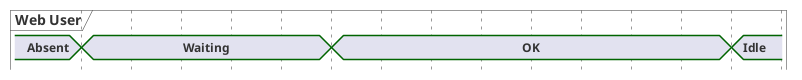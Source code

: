 @startuml

hide time-axis

concise "Web User" as WU

WU is Absent

@WU
0 is Waiting
+500 is OK
+800 is Idle
@enduml